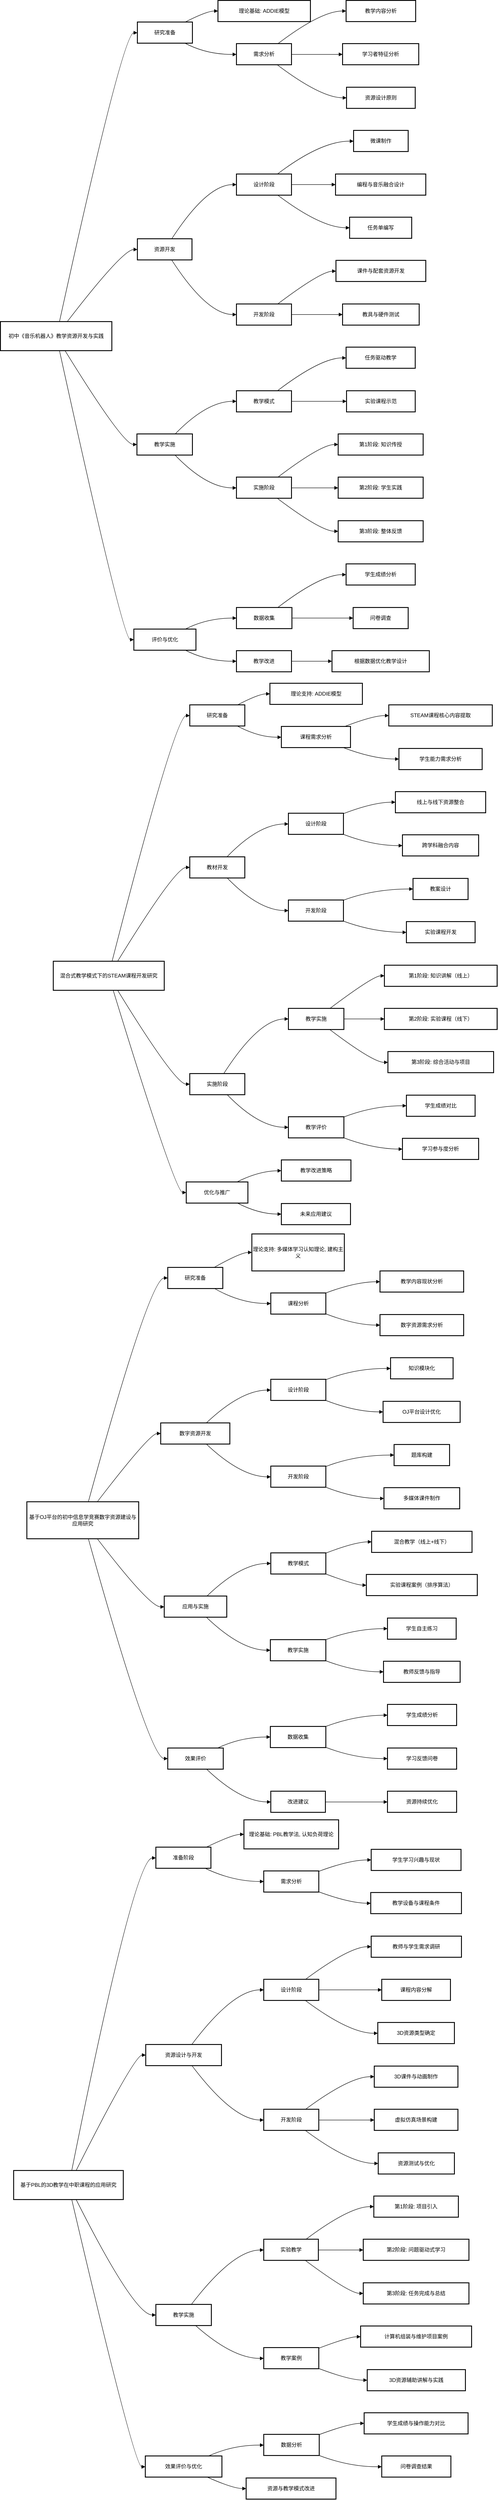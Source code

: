 <mxfile version="25.0.1">
  <diagram name="第 1 页" id="ragMPmVmqB-l9JqLLVae">
    <mxGraphModel dx="1500" dy="933" grid="1" gridSize="10" guides="1" tooltips="1" connect="1" arrows="1" fold="1" page="1" pageScale="1" pageWidth="827" pageHeight="1169" math="0" shadow="0">
      <root>
        <mxCell id="0" />
        <mxCell id="1" parent="0" />
        <mxCell id="O8RlAg53PrCzjrN2fHx7-272" value="初中《音乐机器人》教学资源开发与实践" style="whiteSpace=wrap;strokeWidth=2;" vertex="1" parent="1">
          <mxGeometry x="20" y="999" width="253" height="66" as="geometry" />
        </mxCell>
        <mxCell id="O8RlAg53PrCzjrN2fHx7-273" value="研究准备" style="whiteSpace=wrap;strokeWidth=2;" vertex="1" parent="1">
          <mxGeometry x="331" y="319" width="125" height="48" as="geometry" />
        </mxCell>
        <mxCell id="O8RlAg53PrCzjrN2fHx7-274" value="理论基础: ADDIE模型" style="whiteSpace=wrap;strokeWidth=2;" vertex="1" parent="1">
          <mxGeometry x="514" y="270" width="210" height="48" as="geometry" />
        </mxCell>
        <mxCell id="O8RlAg53PrCzjrN2fHx7-275" value="需求分析" style="whiteSpace=wrap;strokeWidth=2;" vertex="1" parent="1">
          <mxGeometry x="556" y="368" width="125" height="48" as="geometry" />
        </mxCell>
        <mxCell id="O8RlAg53PrCzjrN2fHx7-276" value="教学内容分析" style="whiteSpace=wrap;strokeWidth=2;" vertex="1" parent="1">
          <mxGeometry x="805" y="270" width="158" height="48" as="geometry" />
        </mxCell>
        <mxCell id="O8RlAg53PrCzjrN2fHx7-277" value="学习者特征分析" style="whiteSpace=wrap;strokeWidth=2;" vertex="1" parent="1">
          <mxGeometry x="797" y="368" width="173" height="48" as="geometry" />
        </mxCell>
        <mxCell id="O8RlAg53PrCzjrN2fHx7-278" value="资源设计原则" style="whiteSpace=wrap;strokeWidth=2;" vertex="1" parent="1">
          <mxGeometry x="806" y="467" width="156" height="48" as="geometry" />
        </mxCell>
        <mxCell id="O8RlAg53PrCzjrN2fHx7-279" value="资源开发" style="whiteSpace=wrap;strokeWidth=2;" vertex="1" parent="1">
          <mxGeometry x="331" y="811" width="124" height="48" as="geometry" />
        </mxCell>
        <mxCell id="O8RlAg53PrCzjrN2fHx7-280" value="设计阶段" style="whiteSpace=wrap;strokeWidth=2;" vertex="1" parent="1">
          <mxGeometry x="556" y="664" width="125" height="48" as="geometry" />
        </mxCell>
        <mxCell id="O8RlAg53PrCzjrN2fHx7-281" value="微课制作" style="whiteSpace=wrap;strokeWidth=2;" vertex="1" parent="1">
          <mxGeometry x="822" y="565" width="124" height="48" as="geometry" />
        </mxCell>
        <mxCell id="O8RlAg53PrCzjrN2fHx7-282" value="编程与音乐融合设计" style="whiteSpace=wrap;strokeWidth=2;" vertex="1" parent="1">
          <mxGeometry x="781" y="664" width="205" height="48" as="geometry" />
        </mxCell>
        <mxCell id="O8RlAg53PrCzjrN2fHx7-283" value="任务单编写" style="whiteSpace=wrap;strokeWidth=2;" vertex="1" parent="1">
          <mxGeometry x="813" y="762" width="141" height="48" as="geometry" />
        </mxCell>
        <mxCell id="O8RlAg53PrCzjrN2fHx7-284" value="开发阶段" style="whiteSpace=wrap;strokeWidth=2;" vertex="1" parent="1">
          <mxGeometry x="556" y="959" width="125" height="48" as="geometry" />
        </mxCell>
        <mxCell id="O8RlAg53PrCzjrN2fHx7-285" value="课件与配套资源开发" style="whiteSpace=wrap;strokeWidth=2;" vertex="1" parent="1">
          <mxGeometry x="782" y="860" width="204" height="48" as="geometry" />
        </mxCell>
        <mxCell id="O8RlAg53PrCzjrN2fHx7-286" value="教具与硬件测试" style="whiteSpace=wrap;strokeWidth=2;" vertex="1" parent="1">
          <mxGeometry x="797" y="959" width="174" height="48" as="geometry" />
        </mxCell>
        <mxCell id="O8RlAg53PrCzjrN2fHx7-287" value="教学实施" style="whiteSpace=wrap;strokeWidth=2;" vertex="1" parent="1">
          <mxGeometry x="330" y="1254" width="126" height="48" as="geometry" />
        </mxCell>
        <mxCell id="O8RlAg53PrCzjrN2fHx7-288" value="教学模式" style="whiteSpace=wrap;strokeWidth=2;" vertex="1" parent="1">
          <mxGeometry x="556" y="1156" width="125" height="48" as="geometry" />
        </mxCell>
        <mxCell id="O8RlAg53PrCzjrN2fHx7-289" value="任务驱动教学" style="whiteSpace=wrap;strokeWidth=2;" vertex="1" parent="1">
          <mxGeometry x="805" y="1057" width="157" height="48" as="geometry" />
        </mxCell>
        <mxCell id="O8RlAg53PrCzjrN2fHx7-290" value="实验课程示范" style="whiteSpace=wrap;strokeWidth=2;" vertex="1" parent="1">
          <mxGeometry x="806" y="1156" width="156" height="48" as="geometry" />
        </mxCell>
        <mxCell id="O8RlAg53PrCzjrN2fHx7-291" value="实施阶段" style="whiteSpace=wrap;strokeWidth=2;" vertex="1" parent="1">
          <mxGeometry x="556" y="1352" width="125" height="48" as="geometry" />
        </mxCell>
        <mxCell id="O8RlAg53PrCzjrN2fHx7-292" value="第1阶段: 知识传授" style="whiteSpace=wrap;strokeWidth=2;" vertex="1" parent="1">
          <mxGeometry x="787" y="1254" width="193" height="48" as="geometry" />
        </mxCell>
        <mxCell id="O8RlAg53PrCzjrN2fHx7-293" value="第2阶段: 学生实践" style="whiteSpace=wrap;strokeWidth=2;" vertex="1" parent="1">
          <mxGeometry x="787" y="1352" width="193" height="48" as="geometry" />
        </mxCell>
        <mxCell id="O8RlAg53PrCzjrN2fHx7-294" value="第3阶段: 整体反馈" style="whiteSpace=wrap;strokeWidth=2;" vertex="1" parent="1">
          <mxGeometry x="787" y="1451" width="193" height="48" as="geometry" />
        </mxCell>
        <mxCell id="O8RlAg53PrCzjrN2fHx7-295" value="评价与优化" style="whiteSpace=wrap;strokeWidth=2;" vertex="1" parent="1">
          <mxGeometry x="323" y="1697" width="141" height="48" as="geometry" />
        </mxCell>
        <mxCell id="O8RlAg53PrCzjrN2fHx7-296" value="数据收集" style="whiteSpace=wrap;strokeWidth=2;" vertex="1" parent="1">
          <mxGeometry x="556" y="1648" width="126" height="48" as="geometry" />
        </mxCell>
        <mxCell id="O8RlAg53PrCzjrN2fHx7-297" value="学生成绩分析" style="whiteSpace=wrap;strokeWidth=2;" vertex="1" parent="1">
          <mxGeometry x="805" y="1549" width="157" height="48" as="geometry" />
        </mxCell>
        <mxCell id="O8RlAg53PrCzjrN2fHx7-298" value="问卷调查" style="whiteSpace=wrap;strokeWidth=2;" vertex="1" parent="1">
          <mxGeometry x="821" y="1648" width="125" height="48" as="geometry" />
        </mxCell>
        <mxCell id="O8RlAg53PrCzjrN2fHx7-299" value="教学改进" style="whiteSpace=wrap;strokeWidth=2;" vertex="1" parent="1">
          <mxGeometry x="556" y="1746" width="125" height="48" as="geometry" />
        </mxCell>
        <mxCell id="O8RlAg53PrCzjrN2fHx7-300" value="根据数据优化教学设计" style="whiteSpace=wrap;strokeWidth=2;" vertex="1" parent="1">
          <mxGeometry x="773" y="1746" width="221" height="48" as="geometry" />
        </mxCell>
        <mxCell id="O8RlAg53PrCzjrN2fHx7-301" value="" style="curved=1;startArrow=none;endArrow=block;exitX=0.53;exitY=0;entryX=0;entryY=0.51;rounded=0;" edge="1" parent="1" source="O8RlAg53PrCzjrN2fHx7-272" target="O8RlAg53PrCzjrN2fHx7-273">
          <mxGeometry relative="1" as="geometry">
            <Array as="points">
              <mxPoint x="298" y="343" />
            </Array>
          </mxGeometry>
        </mxCell>
        <mxCell id="O8RlAg53PrCzjrN2fHx7-302" value="" style="curved=1;startArrow=none;endArrow=block;exitX=0.87;exitY=0;entryX=0;entryY=0.5;rounded=0;" edge="1" parent="1" source="O8RlAg53PrCzjrN2fHx7-273" target="O8RlAg53PrCzjrN2fHx7-274">
          <mxGeometry relative="1" as="geometry">
            <Array as="points">
              <mxPoint x="489" y="294" />
            </Array>
          </mxGeometry>
        </mxCell>
        <mxCell id="O8RlAg53PrCzjrN2fHx7-303" value="" style="curved=1;startArrow=none;endArrow=block;exitX=0.87;exitY=1.01;entryX=0;entryY=0.51;rounded=0;" edge="1" parent="1" source="O8RlAg53PrCzjrN2fHx7-273" target="O8RlAg53PrCzjrN2fHx7-275">
          <mxGeometry relative="1" as="geometry">
            <Array as="points">
              <mxPoint x="489" y="393" />
            </Array>
          </mxGeometry>
        </mxCell>
        <mxCell id="O8RlAg53PrCzjrN2fHx7-304" value="" style="curved=1;startArrow=none;endArrow=block;exitX=0.75;exitY=0.01;entryX=0;entryY=0.5;rounded=0;" edge="1" parent="1" source="O8RlAg53PrCzjrN2fHx7-275" target="O8RlAg53PrCzjrN2fHx7-276">
          <mxGeometry relative="1" as="geometry">
            <Array as="points">
              <mxPoint x="748" y="294" />
            </Array>
          </mxGeometry>
        </mxCell>
        <mxCell id="O8RlAg53PrCzjrN2fHx7-305" value="" style="curved=1;startArrow=none;endArrow=block;exitX=1;exitY=0.51;entryX=0;entryY=0.51;rounded=0;" edge="1" parent="1" source="O8RlAg53PrCzjrN2fHx7-275" target="O8RlAg53PrCzjrN2fHx7-277">
          <mxGeometry relative="1" as="geometry">
            <Array as="points" />
          </mxGeometry>
        </mxCell>
        <mxCell id="O8RlAg53PrCzjrN2fHx7-306" value="" style="curved=1;startArrow=none;endArrow=block;exitX=0.75;exitY=1.02;entryX=0;entryY=0.5;rounded=0;" edge="1" parent="1" source="O8RlAg53PrCzjrN2fHx7-275" target="O8RlAg53PrCzjrN2fHx7-278">
          <mxGeometry relative="1" as="geometry">
            <Array as="points">
              <mxPoint x="748" y="491" />
            </Array>
          </mxGeometry>
        </mxCell>
        <mxCell id="O8RlAg53PrCzjrN2fHx7-307" value="" style="curved=1;startArrow=none;endArrow=block;exitX=0.6;exitY=0;entryX=0;entryY=0.51;rounded=0;" edge="1" parent="1" source="O8RlAg53PrCzjrN2fHx7-272" target="O8RlAg53PrCzjrN2fHx7-279">
          <mxGeometry relative="1" as="geometry">
            <Array as="points">
              <mxPoint x="298" y="835" />
            </Array>
          </mxGeometry>
        </mxCell>
        <mxCell id="O8RlAg53PrCzjrN2fHx7-308" value="" style="curved=1;startArrow=none;endArrow=block;exitX=0.63;exitY=0;entryX=0;entryY=0.5;rounded=0;" edge="1" parent="1" source="O8RlAg53PrCzjrN2fHx7-279" target="O8RlAg53PrCzjrN2fHx7-280">
          <mxGeometry relative="1" as="geometry">
            <Array as="points">
              <mxPoint x="489" y="688" />
            </Array>
          </mxGeometry>
        </mxCell>
        <mxCell id="O8RlAg53PrCzjrN2fHx7-309" value="" style="curved=1;startArrow=none;endArrow=block;exitX=0.75;exitY=-0.01;entryX=0;entryY=0.51;rounded=0;" edge="1" parent="1" source="O8RlAg53PrCzjrN2fHx7-280" target="O8RlAg53PrCzjrN2fHx7-281">
          <mxGeometry relative="1" as="geometry">
            <Array as="points">
              <mxPoint x="748" y="589" />
            </Array>
          </mxGeometry>
        </mxCell>
        <mxCell id="O8RlAg53PrCzjrN2fHx7-310" value="" style="curved=1;startArrow=none;endArrow=block;exitX=1;exitY=0.5;entryX=0;entryY=0.5;rounded=0;" edge="1" parent="1" source="O8RlAg53PrCzjrN2fHx7-280" target="O8RlAg53PrCzjrN2fHx7-282">
          <mxGeometry relative="1" as="geometry">
            <Array as="points" />
          </mxGeometry>
        </mxCell>
        <mxCell id="O8RlAg53PrCzjrN2fHx7-311" value="" style="curved=1;startArrow=none;endArrow=block;exitX=0.75;exitY=1;entryX=0;entryY=0.5;rounded=0;" edge="1" parent="1" source="O8RlAg53PrCzjrN2fHx7-280" target="O8RlAg53PrCzjrN2fHx7-283">
          <mxGeometry relative="1" as="geometry">
            <Array as="points">
              <mxPoint x="748" y="786" />
            </Array>
          </mxGeometry>
        </mxCell>
        <mxCell id="O8RlAg53PrCzjrN2fHx7-312" value="" style="curved=1;startArrow=none;endArrow=block;exitX=0.63;exitY=1.01;entryX=0;entryY=0.5;rounded=0;" edge="1" parent="1" source="O8RlAg53PrCzjrN2fHx7-279" target="O8RlAg53PrCzjrN2fHx7-284">
          <mxGeometry relative="1" as="geometry">
            <Array as="points">
              <mxPoint x="489" y="983" />
            </Array>
          </mxGeometry>
        </mxCell>
        <mxCell id="O8RlAg53PrCzjrN2fHx7-313" value="" style="curved=1;startArrow=none;endArrow=block;exitX=0.75;exitY=0;entryX=0;entryY=0.51;rounded=0;" edge="1" parent="1" source="O8RlAg53PrCzjrN2fHx7-284" target="O8RlAg53PrCzjrN2fHx7-285">
          <mxGeometry relative="1" as="geometry">
            <Array as="points">
              <mxPoint x="748" y="885" />
            </Array>
          </mxGeometry>
        </mxCell>
        <mxCell id="O8RlAg53PrCzjrN2fHx7-314" value="" style="curved=1;startArrow=none;endArrow=block;exitX=1;exitY=0.5;entryX=0;entryY=0.5;rounded=0;" edge="1" parent="1" source="O8RlAg53PrCzjrN2fHx7-284" target="O8RlAg53PrCzjrN2fHx7-286">
          <mxGeometry relative="1" as="geometry">
            <Array as="points" />
          </mxGeometry>
        </mxCell>
        <mxCell id="O8RlAg53PrCzjrN2fHx7-315" value="" style="curved=1;startArrow=none;endArrow=block;exitX=0.58;exitY=1;entryX=0;entryY=0.5;rounded=0;" edge="1" parent="1" source="O8RlAg53PrCzjrN2fHx7-272" target="O8RlAg53PrCzjrN2fHx7-287">
          <mxGeometry relative="1" as="geometry">
            <Array as="points">
              <mxPoint x="298" y="1278" />
            </Array>
          </mxGeometry>
        </mxCell>
        <mxCell id="O8RlAg53PrCzjrN2fHx7-316" value="" style="curved=1;startArrow=none;endArrow=block;exitX=0.69;exitY=0;entryX=0;entryY=0.5;rounded=0;" edge="1" parent="1" source="O8RlAg53PrCzjrN2fHx7-287" target="O8RlAg53PrCzjrN2fHx7-288">
          <mxGeometry relative="1" as="geometry">
            <Array as="points">
              <mxPoint x="489" y="1180" />
            </Array>
          </mxGeometry>
        </mxCell>
        <mxCell id="O8RlAg53PrCzjrN2fHx7-317" value="" style="curved=1;startArrow=none;endArrow=block;exitX=0.75;exitY=-0.01;entryX=0;entryY=0.51;rounded=0;" edge="1" parent="1" source="O8RlAg53PrCzjrN2fHx7-288" target="O8RlAg53PrCzjrN2fHx7-289">
          <mxGeometry relative="1" as="geometry">
            <Array as="points">
              <mxPoint x="748" y="1081" />
            </Array>
          </mxGeometry>
        </mxCell>
        <mxCell id="O8RlAg53PrCzjrN2fHx7-318" value="" style="curved=1;startArrow=none;endArrow=block;exitX=1;exitY=0.5;entryX=0;entryY=0.5;rounded=0;" edge="1" parent="1" source="O8RlAg53PrCzjrN2fHx7-288" target="O8RlAg53PrCzjrN2fHx7-290">
          <mxGeometry relative="1" as="geometry">
            <Array as="points" />
          </mxGeometry>
        </mxCell>
        <mxCell id="O8RlAg53PrCzjrN2fHx7-319" value="" style="curved=1;startArrow=none;endArrow=block;exitX=0.69;exitY=1.01;entryX=0;entryY=0.51;rounded=0;" edge="1" parent="1" source="O8RlAg53PrCzjrN2fHx7-287" target="O8RlAg53PrCzjrN2fHx7-291">
          <mxGeometry relative="1" as="geometry">
            <Array as="points">
              <mxPoint x="489" y="1377" />
            </Array>
          </mxGeometry>
        </mxCell>
        <mxCell id="O8RlAg53PrCzjrN2fHx7-320" value="" style="curved=1;startArrow=none;endArrow=block;exitX=0.75;exitY=0.01;entryX=0;entryY=0.5;rounded=0;" edge="1" parent="1" source="O8RlAg53PrCzjrN2fHx7-291" target="O8RlAg53PrCzjrN2fHx7-292">
          <mxGeometry relative="1" as="geometry">
            <Array as="points">
              <mxPoint x="748" y="1278" />
            </Array>
          </mxGeometry>
        </mxCell>
        <mxCell id="O8RlAg53PrCzjrN2fHx7-321" value="" style="curved=1;startArrow=none;endArrow=block;exitX=1;exitY=0.51;entryX=0;entryY=0.51;rounded=0;" edge="1" parent="1" source="O8RlAg53PrCzjrN2fHx7-291" target="O8RlAg53PrCzjrN2fHx7-293">
          <mxGeometry relative="1" as="geometry">
            <Array as="points" />
          </mxGeometry>
        </mxCell>
        <mxCell id="O8RlAg53PrCzjrN2fHx7-322" value="" style="curved=1;startArrow=none;endArrow=block;exitX=0.75;exitY=1.02;entryX=0;entryY=0.5;rounded=0;" edge="1" parent="1" source="O8RlAg53PrCzjrN2fHx7-291" target="O8RlAg53PrCzjrN2fHx7-294">
          <mxGeometry relative="1" as="geometry">
            <Array as="points">
              <mxPoint x="748" y="1475" />
            </Array>
          </mxGeometry>
        </mxCell>
        <mxCell id="O8RlAg53PrCzjrN2fHx7-323" value="" style="curved=1;startArrow=none;endArrow=block;exitX=0.53;exitY=1;entryX=0;entryY=0.5;rounded=0;" edge="1" parent="1" source="O8RlAg53PrCzjrN2fHx7-272" target="O8RlAg53PrCzjrN2fHx7-295">
          <mxGeometry relative="1" as="geometry">
            <Array as="points">
              <mxPoint x="298" y="1721" />
            </Array>
          </mxGeometry>
        </mxCell>
        <mxCell id="O8RlAg53PrCzjrN2fHx7-324" value="" style="curved=1;startArrow=none;endArrow=block;exitX=0.83;exitY=0;entryX=0;entryY=0.5;rounded=0;" edge="1" parent="1" source="O8RlAg53PrCzjrN2fHx7-295" target="O8RlAg53PrCzjrN2fHx7-296">
          <mxGeometry relative="1" as="geometry">
            <Array as="points">
              <mxPoint x="489" y="1672" />
            </Array>
          </mxGeometry>
        </mxCell>
        <mxCell id="O8RlAg53PrCzjrN2fHx7-325" value="" style="curved=1;startArrow=none;endArrow=block;exitX=0.75;exitY=-0.01;entryX=0;entryY=0.51;rounded=0;" edge="1" parent="1" source="O8RlAg53PrCzjrN2fHx7-296" target="O8RlAg53PrCzjrN2fHx7-297">
          <mxGeometry relative="1" as="geometry">
            <Array as="points">
              <mxPoint x="748" y="1573" />
            </Array>
          </mxGeometry>
        </mxCell>
        <mxCell id="O8RlAg53PrCzjrN2fHx7-326" value="" style="curved=1;startArrow=none;endArrow=block;exitX=0.99;exitY=0.5;entryX=0;entryY=0.5;rounded=0;" edge="1" parent="1" source="O8RlAg53PrCzjrN2fHx7-296" target="O8RlAg53PrCzjrN2fHx7-298">
          <mxGeometry relative="1" as="geometry">
            <Array as="points" />
          </mxGeometry>
        </mxCell>
        <mxCell id="O8RlAg53PrCzjrN2fHx7-327" value="" style="curved=1;startArrow=none;endArrow=block;exitX=0.83;exitY=1;entryX=0;entryY=0.5;rounded=0;" edge="1" parent="1" source="O8RlAg53PrCzjrN2fHx7-295" target="O8RlAg53PrCzjrN2fHx7-299">
          <mxGeometry relative="1" as="geometry">
            <Array as="points">
              <mxPoint x="489" y="1770" />
            </Array>
          </mxGeometry>
        </mxCell>
        <mxCell id="O8RlAg53PrCzjrN2fHx7-328" value="" style="curved=1;startArrow=none;endArrow=block;exitX=1;exitY=0.5;entryX=0;entryY=0.5;rounded=0;" edge="1" parent="1" source="O8RlAg53PrCzjrN2fHx7-299" target="O8RlAg53PrCzjrN2fHx7-300">
          <mxGeometry relative="1" as="geometry">
            <Array as="points" />
          </mxGeometry>
        </mxCell>
        <mxCell id="O8RlAg53PrCzjrN2fHx7-329" value="混合式教学模式下的STEAM课程开发研究" style="whiteSpace=wrap;strokeWidth=2;" vertex="1" parent="1">
          <mxGeometry x="140" y="2451" width="252" height="66" as="geometry" />
        </mxCell>
        <mxCell id="O8RlAg53PrCzjrN2fHx7-330" value="研究准备" style="whiteSpace=wrap;strokeWidth=2;" vertex="1" parent="1">
          <mxGeometry x="450" y="1869" width="125" height="48" as="geometry" />
        </mxCell>
        <mxCell id="O8RlAg53PrCzjrN2fHx7-331" value="理论支持: ADDIE模型" style="whiteSpace=wrap;strokeWidth=2;" vertex="1" parent="1">
          <mxGeometry x="632" y="1820" width="210" height="48" as="geometry" />
        </mxCell>
        <mxCell id="O8RlAg53PrCzjrN2fHx7-332" value="课程需求分析" style="whiteSpace=wrap;strokeWidth=2;" vertex="1" parent="1">
          <mxGeometry x="658" y="1918" width="157" height="48" as="geometry" />
        </mxCell>
        <mxCell id="O8RlAg53PrCzjrN2fHx7-333" value="STEAM课程核心内容提取" style="whiteSpace=wrap;strokeWidth=2;" vertex="1" parent="1">
          <mxGeometry x="902" y="1869" width="235" height="48" as="geometry" />
        </mxCell>
        <mxCell id="O8RlAg53PrCzjrN2fHx7-334" value="学生能力需求分析" style="whiteSpace=wrap;strokeWidth=2;" vertex="1" parent="1">
          <mxGeometry x="925" y="1968" width="189" height="48" as="geometry" />
        </mxCell>
        <mxCell id="O8RlAg53PrCzjrN2fHx7-335" value="教材开发" style="whiteSpace=wrap;strokeWidth=2;" vertex="1" parent="1">
          <mxGeometry x="450" y="2214" width="125" height="48" as="geometry" />
        </mxCell>
        <mxCell id="O8RlAg53PrCzjrN2fHx7-336" value="设计阶段" style="whiteSpace=wrap;strokeWidth=2;" vertex="1" parent="1">
          <mxGeometry x="674" y="2115" width="125" height="48" as="geometry" />
        </mxCell>
        <mxCell id="O8RlAg53PrCzjrN2fHx7-337" value="线上与线下资源整合" style="whiteSpace=wrap;strokeWidth=2;" vertex="1" parent="1">
          <mxGeometry x="917" y="2066" width="205" height="48" as="geometry" />
        </mxCell>
        <mxCell id="O8RlAg53PrCzjrN2fHx7-338" value="跨学科融合内容" style="whiteSpace=wrap;strokeWidth=2;" vertex="1" parent="1">
          <mxGeometry x="933" y="2164" width="173" height="48" as="geometry" />
        </mxCell>
        <mxCell id="O8RlAg53PrCzjrN2fHx7-339" value="开发阶段" style="whiteSpace=wrap;strokeWidth=2;" vertex="1" parent="1">
          <mxGeometry x="674" y="2312" width="125" height="48" as="geometry" />
        </mxCell>
        <mxCell id="O8RlAg53PrCzjrN2fHx7-340" value="教案设计" style="whiteSpace=wrap;strokeWidth=2;" vertex="1" parent="1">
          <mxGeometry x="957" y="2263" width="125" height="48" as="geometry" />
        </mxCell>
        <mxCell id="O8RlAg53PrCzjrN2fHx7-341" value="实验课程开发" style="whiteSpace=wrap;strokeWidth=2;" vertex="1" parent="1">
          <mxGeometry x="942" y="2361" width="156" height="48" as="geometry" />
        </mxCell>
        <mxCell id="O8RlAg53PrCzjrN2fHx7-342" value="实施阶段" style="whiteSpace=wrap;strokeWidth=2;" vertex="1" parent="1">
          <mxGeometry x="450" y="2706" width="125" height="48" as="geometry" />
        </mxCell>
        <mxCell id="O8RlAg53PrCzjrN2fHx7-343" value="教学实施" style="whiteSpace=wrap;strokeWidth=2;" vertex="1" parent="1">
          <mxGeometry x="674" y="2558" width="126" height="48" as="geometry" />
        </mxCell>
        <mxCell id="O8RlAg53PrCzjrN2fHx7-344" value="第1阶段: 知识讲解（线上）" style="whiteSpace=wrap;strokeWidth=2;" vertex="1" parent="1">
          <mxGeometry x="892" y="2460" width="256" height="48" as="geometry" />
        </mxCell>
        <mxCell id="O8RlAg53PrCzjrN2fHx7-345" value="第2阶段: 实验课程（线下）" style="whiteSpace=wrap;strokeWidth=2;" vertex="1" parent="1">
          <mxGeometry x="892" y="2558" width="256" height="48" as="geometry" />
        </mxCell>
        <mxCell id="O8RlAg53PrCzjrN2fHx7-346" value="第3阶段: 综合活动与项目" style="whiteSpace=wrap;strokeWidth=2;" vertex="1" parent="1">
          <mxGeometry x="900" y="2656" width="240" height="48" as="geometry" />
        </mxCell>
        <mxCell id="O8RlAg53PrCzjrN2fHx7-347" value="教学评价" style="whiteSpace=wrap;strokeWidth=2;" vertex="1" parent="1">
          <mxGeometry x="674" y="2804" width="126" height="48" as="geometry" />
        </mxCell>
        <mxCell id="O8RlAg53PrCzjrN2fHx7-348" value="学生成绩对比" style="whiteSpace=wrap;strokeWidth=2;" vertex="1" parent="1">
          <mxGeometry x="942" y="2755" width="156" height="48" as="geometry" />
        </mxCell>
        <mxCell id="O8RlAg53PrCzjrN2fHx7-349" value="学习参与度分析" style="whiteSpace=wrap;strokeWidth=2;" vertex="1" parent="1">
          <mxGeometry x="933" y="2853" width="173" height="48" as="geometry" />
        </mxCell>
        <mxCell id="O8RlAg53PrCzjrN2fHx7-350" value="优化与推广" style="whiteSpace=wrap;strokeWidth=2;" vertex="1" parent="1">
          <mxGeometry x="442" y="2952" width="140" height="48" as="geometry" />
        </mxCell>
        <mxCell id="O8RlAg53PrCzjrN2fHx7-351" value="教学改进策略" style="whiteSpace=wrap;strokeWidth=2;" vertex="1" parent="1">
          <mxGeometry x="658" y="2902" width="158" height="48" as="geometry" />
        </mxCell>
        <mxCell id="O8RlAg53PrCzjrN2fHx7-352" value="未来应用建议" style="whiteSpace=wrap;strokeWidth=2;" vertex="1" parent="1">
          <mxGeometry x="658" y="3001" width="157" height="48" as="geometry" />
        </mxCell>
        <mxCell id="O8RlAg53PrCzjrN2fHx7-353" value="" style="curved=1;startArrow=none;endArrow=block;exitX=0.53;exitY=0;entryX=0;entryY=0.51;rounded=0;" edge="1" parent="1" source="O8RlAg53PrCzjrN2fHx7-329" target="O8RlAg53PrCzjrN2fHx7-330">
          <mxGeometry relative="1" as="geometry">
            <Array as="points">
              <mxPoint x="417" y="1893" />
            </Array>
          </mxGeometry>
        </mxCell>
        <mxCell id="O8RlAg53PrCzjrN2fHx7-354" value="" style="curved=1;startArrow=none;endArrow=block;exitX=0.87;exitY=0;entryX=0;entryY=0.5;rounded=0;" edge="1" parent="1" source="O8RlAg53PrCzjrN2fHx7-330" target="O8RlAg53PrCzjrN2fHx7-331">
          <mxGeometry relative="1" as="geometry">
            <Array as="points">
              <mxPoint x="607" y="1844" />
            </Array>
          </mxGeometry>
        </mxCell>
        <mxCell id="O8RlAg53PrCzjrN2fHx7-355" value="" style="curved=1;startArrow=none;endArrow=block;exitX=0.87;exitY=1.01;entryX=0;entryY=0.51;rounded=0;" edge="1" parent="1" source="O8RlAg53PrCzjrN2fHx7-330" target="O8RlAg53PrCzjrN2fHx7-332">
          <mxGeometry relative="1" as="geometry">
            <Array as="points">
              <mxPoint x="607" y="1943" />
            </Array>
          </mxGeometry>
        </mxCell>
        <mxCell id="O8RlAg53PrCzjrN2fHx7-356" value="" style="curved=1;startArrow=none;endArrow=block;exitX=0.91;exitY=0.01;entryX=0;entryY=0.51;rounded=0;" edge="1" parent="1" source="O8RlAg53PrCzjrN2fHx7-332" target="O8RlAg53PrCzjrN2fHx7-333">
          <mxGeometry relative="1" as="geometry">
            <Array as="points">
              <mxPoint x="867" y="1893" />
            </Array>
          </mxGeometry>
        </mxCell>
        <mxCell id="O8RlAg53PrCzjrN2fHx7-357" value="" style="curved=1;startArrow=none;endArrow=block;exitX=0.91;exitY=1.02;entryX=0;entryY=0.5;rounded=0;" edge="1" parent="1" source="O8RlAg53PrCzjrN2fHx7-332" target="O8RlAg53PrCzjrN2fHx7-334">
          <mxGeometry relative="1" as="geometry">
            <Array as="points">
              <mxPoint x="867" y="1992" />
            </Array>
          </mxGeometry>
        </mxCell>
        <mxCell id="O8RlAg53PrCzjrN2fHx7-358" value="" style="curved=1;startArrow=none;endArrow=block;exitX=0.58;exitY=0;entryX=0;entryY=0.5;rounded=0;" edge="1" parent="1" source="O8RlAg53PrCzjrN2fHx7-329" target="O8RlAg53PrCzjrN2fHx7-335">
          <mxGeometry relative="1" as="geometry">
            <Array as="points">
              <mxPoint x="417" y="2238" />
            </Array>
          </mxGeometry>
        </mxCell>
        <mxCell id="O8RlAg53PrCzjrN2fHx7-359" value="" style="curved=1;startArrow=none;endArrow=block;exitX=0.68;exitY=-0.01;entryX=0;entryY=0.51;rounded=0;" edge="1" parent="1" source="O8RlAg53PrCzjrN2fHx7-335" target="O8RlAg53PrCzjrN2fHx7-336">
          <mxGeometry relative="1" as="geometry">
            <Array as="points">
              <mxPoint x="607" y="2139" />
            </Array>
          </mxGeometry>
        </mxCell>
        <mxCell id="O8RlAg53PrCzjrN2fHx7-360" value="" style="curved=1;startArrow=none;endArrow=block;exitX=1;exitY=0.02;entryX=0;entryY=0.5;rounded=0;" edge="1" parent="1" source="O8RlAg53PrCzjrN2fHx7-336" target="O8RlAg53PrCzjrN2fHx7-337">
          <mxGeometry relative="1" as="geometry">
            <Array as="points">
              <mxPoint x="867" y="2090" />
            </Array>
          </mxGeometry>
        </mxCell>
        <mxCell id="O8RlAg53PrCzjrN2fHx7-361" value="" style="curved=1;startArrow=none;endArrow=block;exitX=1;exitY=1;entryX=0;entryY=0.51;rounded=0;" edge="1" parent="1" source="O8RlAg53PrCzjrN2fHx7-336" target="O8RlAg53PrCzjrN2fHx7-338">
          <mxGeometry relative="1" as="geometry">
            <Array as="points">
              <mxPoint x="867" y="2189" />
            </Array>
          </mxGeometry>
        </mxCell>
        <mxCell id="O8RlAg53PrCzjrN2fHx7-362" value="" style="curved=1;startArrow=none;endArrow=block;exitX=0.68;exitY=1;entryX=0;entryY=0.5;rounded=0;" edge="1" parent="1" source="O8RlAg53PrCzjrN2fHx7-335" target="O8RlAg53PrCzjrN2fHx7-339">
          <mxGeometry relative="1" as="geometry">
            <Array as="points">
              <mxPoint x="607" y="2336" />
            </Array>
          </mxGeometry>
        </mxCell>
        <mxCell id="O8RlAg53PrCzjrN2fHx7-363" value="" style="curved=1;startArrow=none;endArrow=block;exitX=1;exitY=0.01;entryX=0;entryY=0.5;rounded=0;" edge="1" parent="1" source="O8RlAg53PrCzjrN2fHx7-339" target="O8RlAg53PrCzjrN2fHx7-340">
          <mxGeometry relative="1" as="geometry">
            <Array as="points">
              <mxPoint x="867" y="2287" />
            </Array>
          </mxGeometry>
        </mxCell>
        <mxCell id="O8RlAg53PrCzjrN2fHx7-364" value="" style="curved=1;startArrow=none;endArrow=block;exitX=1;exitY=1;entryX=0;entryY=0.51;rounded=0;" edge="1" parent="1" source="O8RlAg53PrCzjrN2fHx7-339" target="O8RlAg53PrCzjrN2fHx7-341">
          <mxGeometry relative="1" as="geometry">
            <Array as="points">
              <mxPoint x="867" y="2385" />
            </Array>
          </mxGeometry>
        </mxCell>
        <mxCell id="O8RlAg53PrCzjrN2fHx7-365" value="" style="curved=1;startArrow=none;endArrow=block;exitX=0.58;exitY=1;entryX=0;entryY=0.5;rounded=0;" edge="1" parent="1" source="O8RlAg53PrCzjrN2fHx7-329" target="O8RlAg53PrCzjrN2fHx7-342">
          <mxGeometry relative="1" as="geometry">
            <Array as="points">
              <mxPoint x="417" y="2730" />
            </Array>
          </mxGeometry>
        </mxCell>
        <mxCell id="O8RlAg53PrCzjrN2fHx7-366" value="" style="curved=1;startArrow=none;endArrow=block;exitX=0.62;exitY=-0.01;entryX=0;entryY=0.5;rounded=0;" edge="1" parent="1" source="O8RlAg53PrCzjrN2fHx7-342" target="O8RlAg53PrCzjrN2fHx7-343">
          <mxGeometry relative="1" as="geometry">
            <Array as="points">
              <mxPoint x="607" y="2582" />
            </Array>
          </mxGeometry>
        </mxCell>
        <mxCell id="O8RlAg53PrCzjrN2fHx7-367" value="" style="curved=1;startArrow=none;endArrow=block;exitX=0.75;exitY=0;entryX=0;entryY=0.5;rounded=0;" edge="1" parent="1" source="O8RlAg53PrCzjrN2fHx7-343" target="O8RlAg53PrCzjrN2fHx7-344">
          <mxGeometry relative="1" as="geometry">
            <Array as="points">
              <mxPoint x="867" y="2484" />
            </Array>
          </mxGeometry>
        </mxCell>
        <mxCell id="O8RlAg53PrCzjrN2fHx7-368" value="" style="curved=1;startArrow=none;endArrow=block;exitX=1;exitY=0.5;entryX=0;entryY=0.5;rounded=0;" edge="1" parent="1" source="O8RlAg53PrCzjrN2fHx7-343" target="O8RlAg53PrCzjrN2fHx7-345">
          <mxGeometry relative="1" as="geometry">
            <Array as="points" />
          </mxGeometry>
        </mxCell>
        <mxCell id="O8RlAg53PrCzjrN2fHx7-369" value="" style="curved=1;startArrow=none;endArrow=block;exitX=0.75;exitY=1.01;entryX=0;entryY=0.51;rounded=0;" edge="1" parent="1" source="O8RlAg53PrCzjrN2fHx7-343" target="O8RlAg53PrCzjrN2fHx7-346">
          <mxGeometry relative="1" as="geometry">
            <Array as="points">
              <mxPoint x="867" y="2681" />
            </Array>
          </mxGeometry>
        </mxCell>
        <mxCell id="O8RlAg53PrCzjrN2fHx7-370" value="" style="curved=1;startArrow=none;endArrow=block;exitX=0.68;exitY=1;entryX=0;entryY=0.5;rounded=0;" edge="1" parent="1" source="O8RlAg53PrCzjrN2fHx7-342" target="O8RlAg53PrCzjrN2fHx7-347">
          <mxGeometry relative="1" as="geometry">
            <Array as="points">
              <mxPoint x="607" y="2828" />
            </Array>
          </mxGeometry>
        </mxCell>
        <mxCell id="O8RlAg53PrCzjrN2fHx7-371" value="" style="curved=1;startArrow=none;endArrow=block;exitX=1;exitY=0.01;entryX=0;entryY=0.5;rounded=0;" edge="1" parent="1" source="O8RlAg53PrCzjrN2fHx7-347" target="O8RlAg53PrCzjrN2fHx7-348">
          <mxGeometry relative="1" as="geometry">
            <Array as="points">
              <mxPoint x="867" y="2779" />
            </Array>
          </mxGeometry>
        </mxCell>
        <mxCell id="O8RlAg53PrCzjrN2fHx7-372" value="" style="curved=1;startArrow=none;endArrow=block;exitX=1;exitY=1;entryX=0;entryY=0.51;rounded=0;" edge="1" parent="1" source="O8RlAg53PrCzjrN2fHx7-347" target="O8RlAg53PrCzjrN2fHx7-349">
          <mxGeometry relative="1" as="geometry">
            <Array as="points">
              <mxPoint x="867" y="2877" />
            </Array>
          </mxGeometry>
        </mxCell>
        <mxCell id="O8RlAg53PrCzjrN2fHx7-373" value="" style="curved=1;startArrow=none;endArrow=block;exitX=0.54;exitY=1;entryX=0;entryY=0.5;rounded=0;" edge="1" parent="1" source="O8RlAg53PrCzjrN2fHx7-329" target="O8RlAg53PrCzjrN2fHx7-350">
          <mxGeometry relative="1" as="geometry">
            <Array as="points">
              <mxPoint x="417" y="2976" />
            </Array>
          </mxGeometry>
        </mxCell>
        <mxCell id="O8RlAg53PrCzjrN2fHx7-374" value="" style="curved=1;startArrow=none;endArrow=block;exitX=0.83;exitY=-0.01;entryX=0;entryY=0.51;rounded=0;" edge="1" parent="1" source="O8RlAg53PrCzjrN2fHx7-350" target="O8RlAg53PrCzjrN2fHx7-351">
          <mxGeometry relative="1" as="geometry">
            <Array as="points">
              <mxPoint x="607" y="2927" />
            </Array>
          </mxGeometry>
        </mxCell>
        <mxCell id="O8RlAg53PrCzjrN2fHx7-375" value="" style="curved=1;startArrow=none;endArrow=block;exitX=0.83;exitY=1;entryX=0;entryY=0.5;rounded=0;" edge="1" parent="1" source="O8RlAg53PrCzjrN2fHx7-350" target="O8RlAg53PrCzjrN2fHx7-352">
          <mxGeometry relative="1" as="geometry">
            <Array as="points">
              <mxPoint x="607" y="3025" />
            </Array>
          </mxGeometry>
        </mxCell>
        <mxCell id="O8RlAg53PrCzjrN2fHx7-376" value="基于OJ平台的初中信息学竞赛数字资源建设与应用研究" style="whiteSpace=wrap;strokeWidth=2;" vertex="1" parent="1">
          <mxGeometry x="80" y="3678" width="254" height="84" as="geometry" />
        </mxCell>
        <mxCell id="O8RlAg53PrCzjrN2fHx7-377" value="研究准备" style="whiteSpace=wrap;strokeWidth=2;" vertex="1" parent="1">
          <mxGeometry x="400" y="3146" width="125" height="48" as="geometry" />
        </mxCell>
        <mxCell id="O8RlAg53PrCzjrN2fHx7-378" value="理论支持: 多媒体学习认知理论, 建构主义" style="whiteSpace=wrap;strokeWidth=2;" vertex="1" parent="1">
          <mxGeometry x="591" y="3070" width="210" height="84" as="geometry" />
        </mxCell>
        <mxCell id="O8RlAg53PrCzjrN2fHx7-379" value="课程分析" style="whiteSpace=wrap;strokeWidth=2;" vertex="1" parent="1">
          <mxGeometry x="634" y="3204" width="125" height="48" as="geometry" />
        </mxCell>
        <mxCell id="O8RlAg53PrCzjrN2fHx7-380" value="教学内容现状分析" style="whiteSpace=wrap;strokeWidth=2;" vertex="1" parent="1">
          <mxGeometry x="882" y="3154" width="190" height="48" as="geometry" />
        </mxCell>
        <mxCell id="O8RlAg53PrCzjrN2fHx7-381" value="数字资源需求分析" style="whiteSpace=wrap;strokeWidth=2;" vertex="1" parent="1">
          <mxGeometry x="882" y="3253" width="190" height="48" as="geometry" />
        </mxCell>
        <mxCell id="O8RlAg53PrCzjrN2fHx7-382" value="数字资源开发" style="whiteSpace=wrap;strokeWidth=2;" vertex="1" parent="1">
          <mxGeometry x="384" y="3499" width="157" height="48" as="geometry" />
        </mxCell>
        <mxCell id="O8RlAg53PrCzjrN2fHx7-383" value="设计阶段" style="whiteSpace=wrap;strokeWidth=2;" vertex="1" parent="1">
          <mxGeometry x="634" y="3400" width="125" height="48" as="geometry" />
        </mxCell>
        <mxCell id="O8RlAg53PrCzjrN2fHx7-384" value="知识模块化" style="whiteSpace=wrap;strokeWidth=2;" vertex="1" parent="1">
          <mxGeometry x="906" y="3351" width="142" height="48" as="geometry" />
        </mxCell>
        <mxCell id="O8RlAg53PrCzjrN2fHx7-385" value="OJ平台设计优化" style="whiteSpace=wrap;strokeWidth=2;" vertex="1" parent="1">
          <mxGeometry x="889" y="3450" width="175" height="48" as="geometry" />
        </mxCell>
        <mxCell id="O8RlAg53PrCzjrN2fHx7-386" value="开发阶段" style="whiteSpace=wrap;strokeWidth=2;" vertex="1" parent="1">
          <mxGeometry x="634" y="3597" width="125" height="48" as="geometry" />
        </mxCell>
        <mxCell id="O8RlAg53PrCzjrN2fHx7-387" value="题库构建" style="whiteSpace=wrap;strokeWidth=2;" vertex="1" parent="1">
          <mxGeometry x="914" y="3548" width="126" height="48" as="geometry" />
        </mxCell>
        <mxCell id="O8RlAg53PrCzjrN2fHx7-388" value="多媒体课件制作" style="whiteSpace=wrap;strokeWidth=2;" vertex="1" parent="1">
          <mxGeometry x="891" y="3646" width="172" height="48" as="geometry" />
        </mxCell>
        <mxCell id="O8RlAg53PrCzjrN2fHx7-389" value="应用与实施" style="whiteSpace=wrap;strokeWidth=2;" vertex="1" parent="1">
          <mxGeometry x="392" y="3892" width="142" height="48" as="geometry" />
        </mxCell>
        <mxCell id="O8RlAg53PrCzjrN2fHx7-390" value="教学模式" style="whiteSpace=wrap;strokeWidth=2;" vertex="1" parent="1">
          <mxGeometry x="634" y="3794" width="125" height="48" as="geometry" />
        </mxCell>
        <mxCell id="O8RlAg53PrCzjrN2fHx7-391" value="混合教学（线上+线下）" style="whiteSpace=wrap;strokeWidth=2;" vertex="1" parent="1">
          <mxGeometry x="863" y="3745" width="228" height="48" as="geometry" />
        </mxCell>
        <mxCell id="O8RlAg53PrCzjrN2fHx7-392" value="实验课程案例（排序算法）" style="whiteSpace=wrap;strokeWidth=2;" vertex="1" parent="1">
          <mxGeometry x="851" y="3843" width="252" height="48" as="geometry" />
        </mxCell>
        <mxCell id="O8RlAg53PrCzjrN2fHx7-393" value="教学实施" style="whiteSpace=wrap;strokeWidth=2;" vertex="1" parent="1">
          <mxGeometry x="633" y="3991" width="126" height="48" as="geometry" />
        </mxCell>
        <mxCell id="O8RlAg53PrCzjrN2fHx7-394" value="学生自主练习" style="whiteSpace=wrap;strokeWidth=2;" vertex="1" parent="1">
          <mxGeometry x="899" y="3942" width="156" height="48" as="geometry" />
        </mxCell>
        <mxCell id="O8RlAg53PrCzjrN2fHx7-395" value="教师反馈与指导" style="whiteSpace=wrap;strokeWidth=2;" vertex="1" parent="1">
          <mxGeometry x="890" y="4040" width="174" height="48" as="geometry" />
        </mxCell>
        <mxCell id="O8RlAg53PrCzjrN2fHx7-396" value="效果评价" style="whiteSpace=wrap;strokeWidth=2;" vertex="1" parent="1">
          <mxGeometry x="400" y="4237" width="126" height="48" as="geometry" />
        </mxCell>
        <mxCell id="O8RlAg53PrCzjrN2fHx7-397" value="数据收集" style="whiteSpace=wrap;strokeWidth=2;" vertex="1" parent="1">
          <mxGeometry x="633" y="4188" width="126" height="48" as="geometry" />
        </mxCell>
        <mxCell id="O8RlAg53PrCzjrN2fHx7-398" value="学生成绩分析" style="whiteSpace=wrap;strokeWidth=2;" vertex="1" parent="1">
          <mxGeometry x="899" y="4138" width="157" height="48" as="geometry" />
        </mxCell>
        <mxCell id="O8RlAg53PrCzjrN2fHx7-399" value="学习反馈问卷" style="whiteSpace=wrap;strokeWidth=2;" vertex="1" parent="1">
          <mxGeometry x="899" y="4237" width="157" height="48" as="geometry" />
        </mxCell>
        <mxCell id="O8RlAg53PrCzjrN2fHx7-400" value="改进建议" style="whiteSpace=wrap;strokeWidth=2;" vertex="1" parent="1">
          <mxGeometry x="634" y="4335" width="124" height="48" as="geometry" />
        </mxCell>
        <mxCell id="O8RlAg53PrCzjrN2fHx7-401" value="资源持续优化" style="whiteSpace=wrap;strokeWidth=2;" vertex="1" parent="1">
          <mxGeometry x="899" y="4335" width="157" height="48" as="geometry" />
        </mxCell>
        <mxCell id="O8RlAg53PrCzjrN2fHx7-402" value="" style="curved=1;startArrow=none;endArrow=block;exitX=0.55;exitY=0;entryX=0;entryY=0.5;rounded=0;" edge="1" parent="1" source="O8RlAg53PrCzjrN2fHx7-376" target="O8RlAg53PrCzjrN2fHx7-377">
          <mxGeometry relative="1" as="geometry">
            <Array as="points">
              <mxPoint x="359" y="3170" />
            </Array>
          </mxGeometry>
        </mxCell>
        <mxCell id="O8RlAg53PrCzjrN2fHx7-403" value="" style="curved=1;startArrow=none;endArrow=block;exitX=0.85;exitY=-0.01;entryX=0;entryY=0.5;rounded=0;" edge="1" parent="1" source="O8RlAg53PrCzjrN2fHx7-377" target="O8RlAg53PrCzjrN2fHx7-378">
          <mxGeometry relative="1" as="geometry">
            <Array as="points">
              <mxPoint x="566" y="3112" />
            </Array>
          </mxGeometry>
        </mxCell>
        <mxCell id="O8RlAg53PrCzjrN2fHx7-404" value="" style="curved=1;startArrow=none;endArrow=block;exitX=0.85;exitY=1;entryX=0;entryY=0.5;rounded=0;" edge="1" parent="1" source="O8RlAg53PrCzjrN2fHx7-377" target="O8RlAg53PrCzjrN2fHx7-379">
          <mxGeometry relative="1" as="geometry">
            <Array as="points">
              <mxPoint x="566" y="3228" />
            </Array>
          </mxGeometry>
        </mxCell>
        <mxCell id="O8RlAg53PrCzjrN2fHx7-405" value="" style="curved=1;startArrow=none;endArrow=block;exitX=1;exitY=0;entryX=0;entryY=0.51;rounded=0;" edge="1" parent="1" source="O8RlAg53PrCzjrN2fHx7-379" target="O8RlAg53PrCzjrN2fHx7-380">
          <mxGeometry relative="1" as="geometry">
            <Array as="points">
              <mxPoint x="826" y="3179" />
            </Array>
          </mxGeometry>
        </mxCell>
        <mxCell id="O8RlAg53PrCzjrN2fHx7-406" value="" style="curved=1;startArrow=none;endArrow=block;exitX=1;exitY=0.99;entryX=0;entryY=0.5;rounded=0;" edge="1" parent="1" source="O8RlAg53PrCzjrN2fHx7-379" target="O8RlAg53PrCzjrN2fHx7-381">
          <mxGeometry relative="1" as="geometry">
            <Array as="points">
              <mxPoint x="826" y="3277" />
            </Array>
          </mxGeometry>
        </mxCell>
        <mxCell id="O8RlAg53PrCzjrN2fHx7-407" value="" style="curved=1;startArrow=none;endArrow=block;exitX=0.63;exitY=0;entryX=0;entryY=0.5;rounded=0;" edge="1" parent="1" source="O8RlAg53PrCzjrN2fHx7-376" target="O8RlAg53PrCzjrN2fHx7-382">
          <mxGeometry relative="1" as="geometry">
            <Array as="points">
              <mxPoint x="359" y="3523" />
            </Array>
          </mxGeometry>
        </mxCell>
        <mxCell id="O8RlAg53PrCzjrN2fHx7-408" value="" style="curved=1;startArrow=none;endArrow=block;exitX=0.66;exitY=0;entryX=0;entryY=0.51;rounded=0;" edge="1" parent="1" source="O8RlAg53PrCzjrN2fHx7-382" target="O8RlAg53PrCzjrN2fHx7-383">
          <mxGeometry relative="1" as="geometry">
            <Array as="points">
              <mxPoint x="566" y="3425" />
            </Array>
          </mxGeometry>
        </mxCell>
        <mxCell id="O8RlAg53PrCzjrN2fHx7-409" value="" style="curved=1;startArrow=none;endArrow=block;exitX=1;exitY=0.02;entryX=0;entryY=0.51;rounded=0;" edge="1" parent="1" source="O8RlAg53PrCzjrN2fHx7-383" target="O8RlAg53PrCzjrN2fHx7-384">
          <mxGeometry relative="1" as="geometry">
            <Array as="points">
              <mxPoint x="826" y="3375" />
            </Array>
          </mxGeometry>
        </mxCell>
        <mxCell id="O8RlAg53PrCzjrN2fHx7-410" value="" style="curved=1;startArrow=none;endArrow=block;exitX=1;exitY=1;entryX=0;entryY=0.5;rounded=0;" edge="1" parent="1" source="O8RlAg53PrCzjrN2fHx7-383" target="O8RlAg53PrCzjrN2fHx7-385">
          <mxGeometry relative="1" as="geometry">
            <Array as="points">
              <mxPoint x="826" y="3474" />
            </Array>
          </mxGeometry>
        </mxCell>
        <mxCell id="O8RlAg53PrCzjrN2fHx7-411" value="" style="curved=1;startArrow=none;endArrow=block;exitX=0.66;exitY=1;entryX=0;entryY=0.51;rounded=0;" edge="1" parent="1" source="O8RlAg53PrCzjrN2fHx7-382" target="O8RlAg53PrCzjrN2fHx7-386">
          <mxGeometry relative="1" as="geometry">
            <Array as="points">
              <mxPoint x="566" y="3621" />
            </Array>
          </mxGeometry>
        </mxCell>
        <mxCell id="O8RlAg53PrCzjrN2fHx7-412" value="" style="curved=1;startArrow=none;endArrow=block;exitX=1;exitY=0.02;entryX=0;entryY=0.5;rounded=0;" edge="1" parent="1" source="O8RlAg53PrCzjrN2fHx7-386" target="O8RlAg53PrCzjrN2fHx7-387">
          <mxGeometry relative="1" as="geometry">
            <Array as="points">
              <mxPoint x="826" y="3572" />
            </Array>
          </mxGeometry>
        </mxCell>
        <mxCell id="O8RlAg53PrCzjrN2fHx7-413" value="" style="curved=1;startArrow=none;endArrow=block;exitX=1;exitY=1;entryX=0;entryY=0.51;rounded=0;" edge="1" parent="1" source="O8RlAg53PrCzjrN2fHx7-386" target="O8RlAg53PrCzjrN2fHx7-388">
          <mxGeometry relative="1" as="geometry">
            <Array as="points">
              <mxPoint x="826" y="3671" />
            </Array>
          </mxGeometry>
        </mxCell>
        <mxCell id="O8RlAg53PrCzjrN2fHx7-414" value="" style="curved=1;startArrow=none;endArrow=block;exitX=0.63;exitY=1;entryX=0;entryY=0.51;rounded=0;" edge="1" parent="1" source="O8RlAg53PrCzjrN2fHx7-376" target="O8RlAg53PrCzjrN2fHx7-389">
          <mxGeometry relative="1" as="geometry">
            <Array as="points">
              <mxPoint x="359" y="3917" />
            </Array>
          </mxGeometry>
        </mxCell>
        <mxCell id="O8RlAg53PrCzjrN2fHx7-415" value="" style="curved=1;startArrow=none;endArrow=block;exitX=0.68;exitY=0.01;entryX=0;entryY=0.5;rounded=0;" edge="1" parent="1" source="O8RlAg53PrCzjrN2fHx7-389" target="O8RlAg53PrCzjrN2fHx7-390">
          <mxGeometry relative="1" as="geometry">
            <Array as="points">
              <mxPoint x="566" y="3818" />
            </Array>
          </mxGeometry>
        </mxCell>
        <mxCell id="O8RlAg53PrCzjrN2fHx7-416" value="" style="curved=1;startArrow=none;endArrow=block;exitX=1;exitY=0.01;entryX=0;entryY=0.5;rounded=0;" edge="1" parent="1" source="O8RlAg53PrCzjrN2fHx7-390" target="O8RlAg53PrCzjrN2fHx7-391">
          <mxGeometry relative="1" as="geometry">
            <Array as="points">
              <mxPoint x="826" y="3769" />
            </Array>
          </mxGeometry>
        </mxCell>
        <mxCell id="O8RlAg53PrCzjrN2fHx7-417" value="" style="curved=1;startArrow=none;endArrow=block;exitX=1;exitY=1;entryX=0;entryY=0.51;rounded=0;" edge="1" parent="1" source="O8RlAg53PrCzjrN2fHx7-390" target="O8RlAg53PrCzjrN2fHx7-392">
          <mxGeometry relative="1" as="geometry">
            <Array as="points">
              <mxPoint x="826" y="3867" />
            </Array>
          </mxGeometry>
        </mxCell>
        <mxCell id="O8RlAg53PrCzjrN2fHx7-418" value="" style="curved=1;startArrow=none;endArrow=block;exitX=0.68;exitY=1.02;entryX=0;entryY=0.5;rounded=0;" edge="1" parent="1" source="O8RlAg53PrCzjrN2fHx7-389" target="O8RlAg53PrCzjrN2fHx7-393">
          <mxGeometry relative="1" as="geometry">
            <Array as="points">
              <mxPoint x="566" y="4015" />
            </Array>
          </mxGeometry>
        </mxCell>
        <mxCell id="O8RlAg53PrCzjrN2fHx7-419" value="" style="curved=1;startArrow=none;endArrow=block;exitX=1;exitY=0;entryX=0;entryY=0.5;rounded=0;" edge="1" parent="1" source="O8RlAg53PrCzjrN2fHx7-393" target="O8RlAg53PrCzjrN2fHx7-394">
          <mxGeometry relative="1" as="geometry">
            <Array as="points">
              <mxPoint x="826" y="3966" />
            </Array>
          </mxGeometry>
        </mxCell>
        <mxCell id="O8RlAg53PrCzjrN2fHx7-420" value="" style="curved=1;startArrow=none;endArrow=block;exitX=1;exitY=1;entryX=0;entryY=0.5;rounded=0;" edge="1" parent="1" source="O8RlAg53PrCzjrN2fHx7-393" target="O8RlAg53PrCzjrN2fHx7-395">
          <mxGeometry relative="1" as="geometry">
            <Array as="points">
              <mxPoint x="826" y="4064" />
            </Array>
          </mxGeometry>
        </mxCell>
        <mxCell id="O8RlAg53PrCzjrN2fHx7-421" value="" style="curved=1;startArrow=none;endArrow=block;exitX=0.55;exitY=1;entryX=0;entryY=0.5;rounded=0;" edge="1" parent="1" source="O8RlAg53PrCzjrN2fHx7-376" target="O8RlAg53PrCzjrN2fHx7-396">
          <mxGeometry relative="1" as="geometry">
            <Array as="points">
              <mxPoint x="359" y="4261" />
            </Array>
          </mxGeometry>
        </mxCell>
        <mxCell id="O8RlAg53PrCzjrN2fHx7-422" value="" style="curved=1;startArrow=none;endArrow=block;exitX=0.9;exitY=0;entryX=0;entryY=0.5;rounded=0;" edge="1" parent="1" source="O8RlAg53PrCzjrN2fHx7-396" target="O8RlAg53PrCzjrN2fHx7-397">
          <mxGeometry relative="1" as="geometry">
            <Array as="points">
              <mxPoint x="566" y="4212" />
            </Array>
          </mxGeometry>
        </mxCell>
        <mxCell id="O8RlAg53PrCzjrN2fHx7-423" value="" style="curved=1;startArrow=none;endArrow=block;exitX=1;exitY=0;entryX=0;entryY=0.51;rounded=0;" edge="1" parent="1" source="O8RlAg53PrCzjrN2fHx7-397" target="O8RlAg53PrCzjrN2fHx7-398">
          <mxGeometry relative="1" as="geometry">
            <Array as="points">
              <mxPoint x="826" y="4163" />
            </Array>
          </mxGeometry>
        </mxCell>
        <mxCell id="O8RlAg53PrCzjrN2fHx7-424" value="" style="curved=1;startArrow=none;endArrow=block;exitX=1;exitY=0.99;entryX=0;entryY=0.5;rounded=0;" edge="1" parent="1" source="O8RlAg53PrCzjrN2fHx7-397" target="O8RlAg53PrCzjrN2fHx7-399">
          <mxGeometry relative="1" as="geometry">
            <Array as="points">
              <mxPoint x="826" y="4261" />
            </Array>
          </mxGeometry>
        </mxCell>
        <mxCell id="O8RlAg53PrCzjrN2fHx7-425" value="" style="curved=1;startArrow=none;endArrow=block;exitX=0.7;exitY=1;entryX=0;entryY=0.51;rounded=0;" edge="1" parent="1" source="O8RlAg53PrCzjrN2fHx7-396" target="O8RlAg53PrCzjrN2fHx7-400">
          <mxGeometry relative="1" as="geometry">
            <Array as="points">
              <mxPoint x="566" y="4359" />
            </Array>
          </mxGeometry>
        </mxCell>
        <mxCell id="O8RlAg53PrCzjrN2fHx7-426" value="" style="curved=1;startArrow=none;endArrow=block;exitX=1;exitY=0.51;entryX=0;entryY=0.51;rounded=0;" edge="1" parent="1" source="O8RlAg53PrCzjrN2fHx7-400" target="O8RlAg53PrCzjrN2fHx7-401">
          <mxGeometry relative="1" as="geometry">
            <Array as="points" />
          </mxGeometry>
        </mxCell>
        <mxCell id="O8RlAg53PrCzjrN2fHx7-427" value="基于PBL的3D教学在中职课程的应用研究" style="whiteSpace=wrap;strokeWidth=2;" vertex="1" parent="1">
          <mxGeometry x="50" y="5196" width="249" height="66" as="geometry" />
        </mxCell>
        <mxCell id="O8RlAg53PrCzjrN2fHx7-428" value="准备阶段" style="whiteSpace=wrap;strokeWidth=2;" vertex="1" parent="1">
          <mxGeometry x="373" y="4462" width="125" height="48" as="geometry" />
        </mxCell>
        <mxCell id="O8RlAg53PrCzjrN2fHx7-429" value="理论基础: PBL教学法, 认知负荷理论" style="whiteSpace=wrap;strokeWidth=2;" vertex="1" parent="1">
          <mxGeometry x="573" y="4400" width="215" height="66" as="geometry" />
        </mxCell>
        <mxCell id="O8RlAg53PrCzjrN2fHx7-430" value="需求分析" style="whiteSpace=wrap;strokeWidth=2;" vertex="1" parent="1">
          <mxGeometry x="618" y="4516" width="125" height="48" as="geometry" />
        </mxCell>
        <mxCell id="O8RlAg53PrCzjrN2fHx7-431" value="学生学习兴趣与现状" style="whiteSpace=wrap;strokeWidth=2;" vertex="1" parent="1">
          <mxGeometry x="862" y="4467" width="204" height="48" as="geometry" />
        </mxCell>
        <mxCell id="O8RlAg53PrCzjrN2fHx7-432" value="教学设备与课程条件" style="whiteSpace=wrap;strokeWidth=2;" vertex="1" parent="1">
          <mxGeometry x="861" y="4565" width="206" height="48" as="geometry" />
        </mxCell>
        <mxCell id="O8RlAg53PrCzjrN2fHx7-433" value="资源设计与开发" style="whiteSpace=wrap;strokeWidth=2;" vertex="1" parent="1">
          <mxGeometry x="350" y="4910" width="172" height="48" as="geometry" />
        </mxCell>
        <mxCell id="O8RlAg53PrCzjrN2fHx7-434" value="设计阶段" style="whiteSpace=wrap;strokeWidth=2;" vertex="1" parent="1">
          <mxGeometry x="618" y="4762" width="125" height="48" as="geometry" />
        </mxCell>
        <mxCell id="O8RlAg53PrCzjrN2fHx7-435" value="教师与学生需求调研" style="whiteSpace=wrap;strokeWidth=2;" vertex="1" parent="1">
          <mxGeometry x="862" y="4664" width="205" height="48" as="geometry" />
        </mxCell>
        <mxCell id="O8RlAg53PrCzjrN2fHx7-436" value="课程内容分解" style="whiteSpace=wrap;strokeWidth=2;" vertex="1" parent="1">
          <mxGeometry x="886" y="4762" width="156" height="48" as="geometry" />
        </mxCell>
        <mxCell id="O8RlAg53PrCzjrN2fHx7-437" value="3D资源类型确定" style="whiteSpace=wrap;strokeWidth=2;" vertex="1" parent="1">
          <mxGeometry x="877" y="4860" width="174" height="48" as="geometry" />
        </mxCell>
        <mxCell id="O8RlAg53PrCzjrN2fHx7-438" value="开发阶段" style="whiteSpace=wrap;strokeWidth=2;" vertex="1" parent="1">
          <mxGeometry x="618" y="5057" width="125" height="48" as="geometry" />
        </mxCell>
        <mxCell id="O8RlAg53PrCzjrN2fHx7-439" value="3D课件与动画制作" style="whiteSpace=wrap;strokeWidth=2;" vertex="1" parent="1">
          <mxGeometry x="869" y="4959" width="190" height="48" as="geometry" />
        </mxCell>
        <mxCell id="O8RlAg53PrCzjrN2fHx7-440" value="虚拟仿真场景构建" style="whiteSpace=wrap;strokeWidth=2;" vertex="1" parent="1">
          <mxGeometry x="869" y="5057" width="190" height="48" as="geometry" />
        </mxCell>
        <mxCell id="O8RlAg53PrCzjrN2fHx7-441" value="资源测试与优化" style="whiteSpace=wrap;strokeWidth=2;" vertex="1" parent="1">
          <mxGeometry x="878" y="5156" width="173" height="48" as="geometry" />
        </mxCell>
        <mxCell id="O8RlAg53PrCzjrN2fHx7-442" value="教学实施" style="whiteSpace=wrap;strokeWidth=2;" vertex="1" parent="1">
          <mxGeometry x="373" y="5500" width="126" height="48" as="geometry" />
        </mxCell>
        <mxCell id="O8RlAg53PrCzjrN2fHx7-443" value="实验教学" style="whiteSpace=wrap;strokeWidth=2;" vertex="1" parent="1">
          <mxGeometry x="618" y="5352" width="124" height="48" as="geometry" />
        </mxCell>
        <mxCell id="O8RlAg53PrCzjrN2fHx7-444" value="第1阶段: 项目引入" style="whiteSpace=wrap;strokeWidth=2;" vertex="1" parent="1">
          <mxGeometry x="868" y="5254" width="192" height="48" as="geometry" />
        </mxCell>
        <mxCell id="O8RlAg53PrCzjrN2fHx7-445" value="第2阶段: 问题驱动式学习" style="whiteSpace=wrap;strokeWidth=2;" vertex="1" parent="1">
          <mxGeometry x="844" y="5352" width="240" height="48" as="geometry" />
        </mxCell>
        <mxCell id="O8RlAg53PrCzjrN2fHx7-446" value="第3阶段: 任务完成与总结" style="whiteSpace=wrap;strokeWidth=2;" vertex="1" parent="1">
          <mxGeometry x="844" y="5451" width="240" height="48" as="geometry" />
        </mxCell>
        <mxCell id="O8RlAg53PrCzjrN2fHx7-447" value="教学案例" style="whiteSpace=wrap;strokeWidth=2;" vertex="1" parent="1">
          <mxGeometry x="618" y="5598" width="125" height="48" as="geometry" />
        </mxCell>
        <mxCell id="O8RlAg53PrCzjrN2fHx7-448" value="计算机组装与维护项目案例" style="whiteSpace=wrap;strokeWidth=2;" vertex="1" parent="1">
          <mxGeometry x="838" y="5549" width="252" height="48" as="geometry" />
        </mxCell>
        <mxCell id="O8RlAg53PrCzjrN2fHx7-449" value="3D资源辅助讲解与实践" style="whiteSpace=wrap;strokeWidth=2;" vertex="1" parent="1">
          <mxGeometry x="853" y="5648" width="223" height="48" as="geometry" />
        </mxCell>
        <mxCell id="O8RlAg53PrCzjrN2fHx7-450" value="效果评价与优化" style="whiteSpace=wrap;strokeWidth=2;" vertex="1" parent="1">
          <mxGeometry x="349" y="5844" width="174" height="48" as="geometry" />
        </mxCell>
        <mxCell id="O8RlAg53PrCzjrN2fHx7-451" value="数据分析" style="whiteSpace=wrap;strokeWidth=2;" vertex="1" parent="1">
          <mxGeometry x="618" y="5795" width="126" height="48" as="geometry" />
        </mxCell>
        <mxCell id="O8RlAg53PrCzjrN2fHx7-452" value="学生成绩与操作能力对比" style="whiteSpace=wrap;strokeWidth=2;" vertex="1" parent="1">
          <mxGeometry x="846" y="5746" width="236" height="48" as="geometry" />
        </mxCell>
        <mxCell id="O8RlAg53PrCzjrN2fHx7-453" value="问卷调查结果" style="whiteSpace=wrap;strokeWidth=2;" vertex="1" parent="1">
          <mxGeometry x="886" y="5844" width="157" height="48" as="geometry" />
        </mxCell>
        <mxCell id="O8RlAg53PrCzjrN2fHx7-454" value="资源与教学模式改进" style="whiteSpace=wrap;strokeWidth=2;" vertex="1" parent="1">
          <mxGeometry x="578" y="5894" width="204" height="48" as="geometry" />
        </mxCell>
        <mxCell id="O8RlAg53PrCzjrN2fHx7-455" value="" style="curved=1;startArrow=none;endArrow=block;exitX=0.53;exitY=0;entryX=0;entryY=0.51;rounded=0;" edge="1" parent="1" source="O8RlAg53PrCzjrN2fHx7-427" target="O8RlAg53PrCzjrN2fHx7-428">
          <mxGeometry relative="1" as="geometry">
            <Array as="points">
              <mxPoint x="324" y="4487" />
            </Array>
          </mxGeometry>
        </mxCell>
        <mxCell id="O8RlAg53PrCzjrN2fHx7-456" value="" style="curved=1;startArrow=none;endArrow=block;exitX=0.91;exitY=0.01;entryX=0;entryY=0.5;rounded=0;" edge="1" parent="1" source="O8RlAg53PrCzjrN2fHx7-428" target="O8RlAg53PrCzjrN2fHx7-429">
          <mxGeometry relative="1" as="geometry">
            <Array as="points">
              <mxPoint x="548" y="4433" />
            </Array>
          </mxGeometry>
        </mxCell>
        <mxCell id="O8RlAg53PrCzjrN2fHx7-457" value="" style="curved=1;startArrow=none;endArrow=block;exitX=0.91;exitY=1.02;entryX=0;entryY=0.5;rounded=0;" edge="1" parent="1" source="O8RlAg53PrCzjrN2fHx7-428" target="O8RlAg53PrCzjrN2fHx7-430">
          <mxGeometry relative="1" as="geometry">
            <Array as="points">
              <mxPoint x="548" y="4540" />
            </Array>
          </mxGeometry>
        </mxCell>
        <mxCell id="O8RlAg53PrCzjrN2fHx7-458" value="" style="curved=1;startArrow=none;endArrow=block;exitX=1;exitY=0.02;entryX=0;entryY=0.5;rounded=0;" edge="1" parent="1" source="O8RlAg53PrCzjrN2fHx7-430" target="O8RlAg53PrCzjrN2fHx7-431">
          <mxGeometry relative="1" as="geometry">
            <Array as="points">
              <mxPoint x="813" y="4491" />
            </Array>
          </mxGeometry>
        </mxCell>
        <mxCell id="O8RlAg53PrCzjrN2fHx7-459" value="" style="curved=1;startArrow=none;endArrow=block;exitX=1;exitY=0.99;entryX=0;entryY=0.51;rounded=0;" edge="1" parent="1" source="O8RlAg53PrCzjrN2fHx7-430" target="O8RlAg53PrCzjrN2fHx7-432">
          <mxGeometry relative="1" as="geometry">
            <Array as="points">
              <mxPoint x="813" y="4589" />
            </Array>
          </mxGeometry>
        </mxCell>
        <mxCell id="O8RlAg53PrCzjrN2fHx7-460" value="" style="curved=1;startArrow=none;endArrow=block;exitX=0.57;exitY=0;entryX=0;entryY=0.5;rounded=0;" edge="1" parent="1" source="O8RlAg53PrCzjrN2fHx7-427" target="O8RlAg53PrCzjrN2fHx7-433">
          <mxGeometry relative="1" as="geometry">
            <Array as="points">
              <mxPoint x="324" y="4934" />
            </Array>
          </mxGeometry>
        </mxCell>
        <mxCell id="O8RlAg53PrCzjrN2fHx7-461" value="" style="curved=1;startArrow=none;endArrow=block;exitX=0.61;exitY=-0.01;entryX=0;entryY=0.5;rounded=0;" edge="1" parent="1" source="O8RlAg53PrCzjrN2fHx7-433" target="O8RlAg53PrCzjrN2fHx7-434">
          <mxGeometry relative="1" as="geometry">
            <Array as="points">
              <mxPoint x="548" y="4786" />
            </Array>
          </mxGeometry>
        </mxCell>
        <mxCell id="O8RlAg53PrCzjrN2fHx7-462" value="" style="curved=1;startArrow=none;endArrow=block;exitX=0.76;exitY=0;entryX=0;entryY=0.5;rounded=0;" edge="1" parent="1" source="O8RlAg53PrCzjrN2fHx7-434" target="O8RlAg53PrCzjrN2fHx7-435">
          <mxGeometry relative="1" as="geometry">
            <Array as="points">
              <mxPoint x="813" y="4688" />
            </Array>
          </mxGeometry>
        </mxCell>
        <mxCell id="O8RlAg53PrCzjrN2fHx7-463" value="" style="curved=1;startArrow=none;endArrow=block;exitX=1;exitY=0.5;entryX=0;entryY=0.5;rounded=0;" edge="1" parent="1" source="O8RlAg53PrCzjrN2fHx7-434" target="O8RlAg53PrCzjrN2fHx7-436">
          <mxGeometry relative="1" as="geometry">
            <Array as="points" />
          </mxGeometry>
        </mxCell>
        <mxCell id="O8RlAg53PrCzjrN2fHx7-464" value="" style="curved=1;startArrow=none;endArrow=block;exitX=0.76;exitY=1.01;entryX=0;entryY=0.51;rounded=0;" edge="1" parent="1" source="O8RlAg53PrCzjrN2fHx7-434" target="O8RlAg53PrCzjrN2fHx7-437">
          <mxGeometry relative="1" as="geometry">
            <Array as="points">
              <mxPoint x="813" y="4885" />
            </Array>
          </mxGeometry>
        </mxCell>
        <mxCell id="O8RlAg53PrCzjrN2fHx7-465" value="" style="curved=1;startArrow=none;endArrow=block;exitX=0.61;exitY=1;entryX=0;entryY=0.51;rounded=0;" edge="1" parent="1" source="O8RlAg53PrCzjrN2fHx7-433" target="O8RlAg53PrCzjrN2fHx7-438">
          <mxGeometry relative="1" as="geometry">
            <Array as="points">
              <mxPoint x="548" y="5081" />
            </Array>
          </mxGeometry>
        </mxCell>
        <mxCell id="O8RlAg53PrCzjrN2fHx7-466" value="" style="curved=1;startArrow=none;endArrow=block;exitX=0.76;exitY=0;entryX=0;entryY=0.5;rounded=0;" edge="1" parent="1" source="O8RlAg53PrCzjrN2fHx7-438" target="O8RlAg53PrCzjrN2fHx7-439">
          <mxGeometry relative="1" as="geometry">
            <Array as="points">
              <mxPoint x="813" y="4983" />
            </Array>
          </mxGeometry>
        </mxCell>
        <mxCell id="O8RlAg53PrCzjrN2fHx7-467" value="" style="curved=1;startArrow=none;endArrow=block;exitX=1;exitY=0.51;entryX=0;entryY=0.51;rounded=0;" edge="1" parent="1" source="O8RlAg53PrCzjrN2fHx7-438" target="O8RlAg53PrCzjrN2fHx7-440">
          <mxGeometry relative="1" as="geometry">
            <Array as="points" />
          </mxGeometry>
        </mxCell>
        <mxCell id="O8RlAg53PrCzjrN2fHx7-468" value="" style="curved=1;startArrow=none;endArrow=block;exitX=0.76;exitY=1.01;entryX=0;entryY=0.5;rounded=0;" edge="1" parent="1" source="O8RlAg53PrCzjrN2fHx7-438" target="O8RlAg53PrCzjrN2fHx7-441">
          <mxGeometry relative="1" as="geometry">
            <Array as="points">
              <mxPoint x="813" y="5180" />
            </Array>
          </mxGeometry>
        </mxCell>
        <mxCell id="O8RlAg53PrCzjrN2fHx7-469" value="" style="curved=1;startArrow=none;endArrow=block;exitX=0.57;exitY=1;entryX=0;entryY=0.5;rounded=0;" edge="1" parent="1" source="O8RlAg53PrCzjrN2fHx7-427" target="O8RlAg53PrCzjrN2fHx7-442">
          <mxGeometry relative="1" as="geometry">
            <Array as="points">
              <mxPoint x="324" y="5524" />
            </Array>
          </mxGeometry>
        </mxCell>
        <mxCell id="O8RlAg53PrCzjrN2fHx7-470" value="" style="curved=1;startArrow=none;endArrow=block;exitX=0.64;exitY=0;entryX=0;entryY=0.51;rounded=0;" edge="1" parent="1" source="O8RlAg53PrCzjrN2fHx7-442" target="O8RlAg53PrCzjrN2fHx7-443">
          <mxGeometry relative="1" as="geometry">
            <Array as="points">
              <mxPoint x="548" y="5377" />
            </Array>
          </mxGeometry>
        </mxCell>
        <mxCell id="O8RlAg53PrCzjrN2fHx7-471" value="" style="curved=1;startArrow=none;endArrow=block;exitX=0.77;exitY=0.01;entryX=0;entryY=0.5;rounded=0;" edge="1" parent="1" source="O8RlAg53PrCzjrN2fHx7-443" target="O8RlAg53PrCzjrN2fHx7-444">
          <mxGeometry relative="1" as="geometry">
            <Array as="points">
              <mxPoint x="813" y="5278" />
            </Array>
          </mxGeometry>
        </mxCell>
        <mxCell id="O8RlAg53PrCzjrN2fHx7-472" value="" style="curved=1;startArrow=none;endArrow=block;exitX=1;exitY=0.51;entryX=0;entryY=0.51;rounded=0;" edge="1" parent="1" source="O8RlAg53PrCzjrN2fHx7-443" target="O8RlAg53PrCzjrN2fHx7-445">
          <mxGeometry relative="1" as="geometry">
            <Array as="points" />
          </mxGeometry>
        </mxCell>
        <mxCell id="O8RlAg53PrCzjrN2fHx7-473" value="" style="curved=1;startArrow=none;endArrow=block;exitX=0.77;exitY=1.02;entryX=0;entryY=0.5;rounded=0;" edge="1" parent="1" source="O8RlAg53PrCzjrN2fHx7-443" target="O8RlAg53PrCzjrN2fHx7-446">
          <mxGeometry relative="1" as="geometry">
            <Array as="points">
              <mxPoint x="813" y="5475" />
            </Array>
          </mxGeometry>
        </mxCell>
        <mxCell id="O8RlAg53PrCzjrN2fHx7-474" value="" style="curved=1;startArrow=none;endArrow=block;exitX=0.72;exitY=1.01;entryX=0;entryY=0.51;rounded=0;" edge="1" parent="1" source="O8RlAg53PrCzjrN2fHx7-442" target="O8RlAg53PrCzjrN2fHx7-447">
          <mxGeometry relative="1" as="geometry">
            <Array as="points">
              <mxPoint x="548" y="5623" />
            </Array>
          </mxGeometry>
        </mxCell>
        <mxCell id="O8RlAg53PrCzjrN2fHx7-475" value="" style="curved=1;startArrow=none;endArrow=block;exitX=1;exitY=0.03;entryX=0;entryY=0.51;rounded=0;" edge="1" parent="1" source="O8RlAg53PrCzjrN2fHx7-447" target="O8RlAg53PrCzjrN2fHx7-448">
          <mxGeometry relative="1" as="geometry">
            <Array as="points">
              <mxPoint x="813" y="5573" />
            </Array>
          </mxGeometry>
        </mxCell>
        <mxCell id="O8RlAg53PrCzjrN2fHx7-476" value="" style="curved=1;startArrow=none;endArrow=block;exitX=1;exitY=0.99;entryX=0;entryY=0.5;rounded=0;" edge="1" parent="1" source="O8RlAg53PrCzjrN2fHx7-447" target="O8RlAg53PrCzjrN2fHx7-449">
          <mxGeometry relative="1" as="geometry">
            <Array as="points">
              <mxPoint x="813" y="5672" />
            </Array>
          </mxGeometry>
        </mxCell>
        <mxCell id="O8RlAg53PrCzjrN2fHx7-477" value="" style="curved=1;startArrow=none;endArrow=block;exitX=0.53;exitY=1;entryX=0;entryY=0.51;rounded=0;" edge="1" parent="1" source="O8RlAg53PrCzjrN2fHx7-427" target="O8RlAg53PrCzjrN2fHx7-450">
          <mxGeometry relative="1" as="geometry">
            <Array as="points">
              <mxPoint x="324" y="5869" />
            </Array>
          </mxGeometry>
        </mxCell>
        <mxCell id="O8RlAg53PrCzjrN2fHx7-478" value="" style="curved=1;startArrow=none;endArrow=block;exitX=0.82;exitY=0.01;entryX=0;entryY=0.51;rounded=0;" edge="1" parent="1" source="O8RlAg53PrCzjrN2fHx7-450" target="O8RlAg53PrCzjrN2fHx7-451">
          <mxGeometry relative="1" as="geometry">
            <Array as="points">
              <mxPoint x="548" y="5819" />
            </Array>
          </mxGeometry>
        </mxCell>
        <mxCell id="O8RlAg53PrCzjrN2fHx7-479" value="" style="curved=1;startArrow=none;endArrow=block;exitX=0.99;exitY=0.02;entryX=0;entryY=0.5;rounded=0;" edge="1" parent="1" source="O8RlAg53PrCzjrN2fHx7-451" target="O8RlAg53PrCzjrN2fHx7-452">
          <mxGeometry relative="1" as="geometry">
            <Array as="points">
              <mxPoint x="813" y="5770" />
            </Array>
          </mxGeometry>
        </mxCell>
        <mxCell id="O8RlAg53PrCzjrN2fHx7-480" value="" style="curved=1;startArrow=none;endArrow=block;exitX=0.99;exitY=0.99;entryX=0;entryY=0.51;rounded=0;" edge="1" parent="1" source="O8RlAg53PrCzjrN2fHx7-451" target="O8RlAg53PrCzjrN2fHx7-453">
          <mxGeometry relative="1" as="geometry">
            <Array as="points">
              <mxPoint x="813" y="5869" />
            </Array>
          </mxGeometry>
        </mxCell>
        <mxCell id="O8RlAg53PrCzjrN2fHx7-481" value="" style="curved=1;startArrow=none;endArrow=block;exitX=0.82;exitY=1.02;entryX=0;entryY=0.5;rounded=0;" edge="1" parent="1" source="O8RlAg53PrCzjrN2fHx7-450" target="O8RlAg53PrCzjrN2fHx7-454">
          <mxGeometry relative="1" as="geometry">
            <Array as="points">
              <mxPoint x="548" y="5918" />
            </Array>
          </mxGeometry>
        </mxCell>
      </root>
    </mxGraphModel>
  </diagram>
</mxfile>
